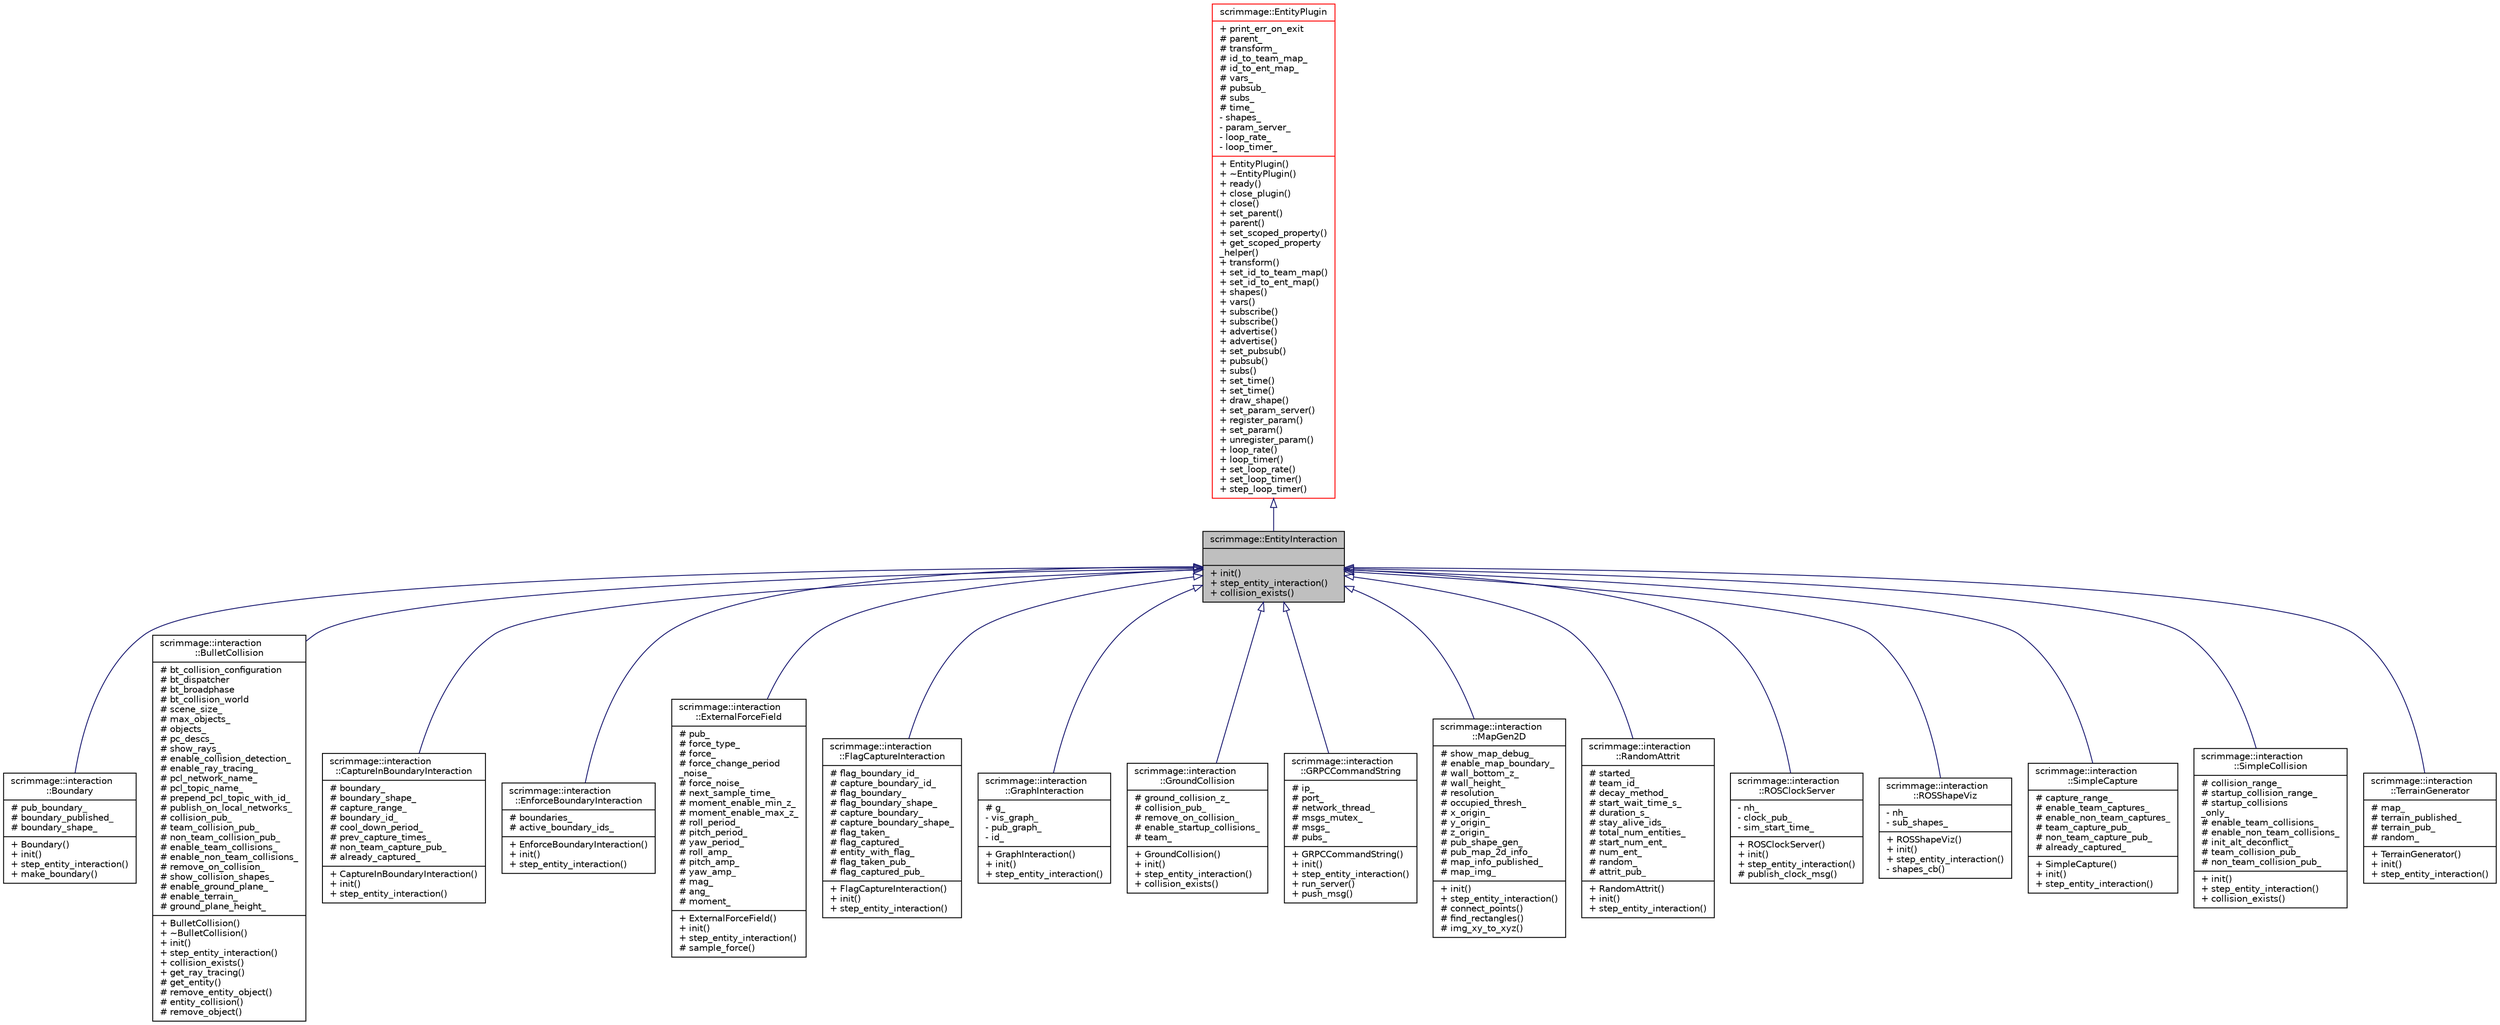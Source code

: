 digraph "scrimmage::EntityInteraction"
{
 // LATEX_PDF_SIZE
  edge [fontname="Helvetica",fontsize="10",labelfontname="Helvetica",labelfontsize="10"];
  node [fontname="Helvetica",fontsize="10",shape=record];
  Node1 [label="{scrimmage::EntityInteraction\n||+ init()\l+ step_entity_interaction()\l+ collision_exists()\l}",height=0.2,width=0.4,color="black", fillcolor="grey75", style="filled", fontcolor="black",tooltip=" "];
  Node2 -> Node1 [dir="back",color="midnightblue",fontsize="10",style="solid",arrowtail="onormal",fontname="Helvetica"];
  Node2 [label="{scrimmage::EntityPlugin\n|+ print_err_on_exit\l# parent_\l# transform_\l# id_to_team_map_\l# id_to_ent_map_\l# vars_\l# pubsub_\l# subs_\l# time_\l- shapes_\l- param_server_\l- loop_rate_\l- loop_timer_\l|+ EntityPlugin()\l+ ~EntityPlugin()\l+ ready()\l+ close_plugin()\l+ close()\l+ set_parent()\l+ parent()\l+ set_scoped_property()\l+ get_scoped_property\l_helper()\l+ transform()\l+ set_id_to_team_map()\l+ set_id_to_ent_map()\l+ shapes()\l+ vars()\l+ subscribe()\l+ subscribe()\l+ advertise()\l+ advertise()\l+ set_pubsub()\l+ pubsub()\l+ subs()\l+ set_time()\l+ set_time()\l+ draw_shape()\l+ set_param_server()\l+ register_param()\l+ set_param()\l+ unregister_param()\l+ loop_rate()\l+ loop_timer()\l+ set_loop_rate()\l+ set_loop_timer()\l+ step_loop_timer()\l}",height=0.2,width=0.4,color="red", fillcolor="white", style="filled",URL="$classscrimmage_1_1EntityPlugin.html",tooltip=" "];
  Node1 -> Node5 [dir="back",color="midnightblue",fontsize="10",style="solid",arrowtail="onormal",fontname="Helvetica"];
  Node5 [label="{scrimmage::interaction\l::Boundary\n|# pub_boundary_\l# boundary_published_\l# boundary_shape_\l|+ Boundary()\l+ init()\l+ step_entity_interaction()\l+ make_boundary()\l}",height=0.2,width=0.4,color="black", fillcolor="white", style="filled",URL="$classscrimmage_1_1interaction_1_1Boundary.html",tooltip=" "];
  Node1 -> Node6 [dir="back",color="midnightblue",fontsize="10",style="solid",arrowtail="onormal",fontname="Helvetica"];
  Node6 [label="{scrimmage::interaction\l::BulletCollision\n|# bt_collision_configuration\l# bt_dispatcher\l# bt_broadphase\l# bt_collision_world\l# scene_size_\l# max_objects_\l# objects_\l# pc_descs_\l# show_rays_\l# enable_collision_detection_\l# enable_ray_tracing_\l# pcl_network_name_\l# pcl_topic_name_\l# prepend_pcl_topic_with_id_\l# publish_on_local_networks_\l# collision_pub_\l# team_collision_pub_\l# non_team_collision_pub_\l# enable_team_collisions_\l# enable_non_team_collisions_\l# remove_on_collision_\l# show_collision_shapes_\l# enable_ground_plane_\l# enable_terrain_\l# ground_plane_height_\l|+ BulletCollision()\l+ ~BulletCollision()\l+ init()\l+ step_entity_interaction()\l+ collision_exists()\l+ get_ray_tracing()\l# get_entity()\l# remove_entity_object()\l# entity_collision()\l# remove_object()\l}",height=0.2,width=0.4,color="black", fillcolor="white", style="filled",URL="$classscrimmage_1_1interaction_1_1BulletCollision.html",tooltip=" "];
  Node1 -> Node7 [dir="back",color="midnightblue",fontsize="10",style="solid",arrowtail="onormal",fontname="Helvetica"];
  Node7 [label="{scrimmage::interaction\l::CaptureInBoundaryInteraction\n|# boundary_\l# boundary_shape_\l# capture_range_\l# boundary_id_\l# cool_down_period_\l# prev_capture_times_\l# non_team_capture_pub_\l# already_captured_\l|+ CaptureInBoundaryInteraction()\l+ init()\l+ step_entity_interaction()\l}",height=0.2,width=0.4,color="black", fillcolor="white", style="filled",URL="$classscrimmage_1_1interaction_1_1CaptureInBoundaryInteraction.html",tooltip=" "];
  Node1 -> Node8 [dir="back",color="midnightblue",fontsize="10",style="solid",arrowtail="onormal",fontname="Helvetica"];
  Node8 [label="{scrimmage::interaction\l::EnforceBoundaryInteraction\n|# boundaries_\l# active_boundary_ids_\l|+ EnforceBoundaryInteraction()\l+ init()\l+ step_entity_interaction()\l}",height=0.2,width=0.4,color="black", fillcolor="white", style="filled",URL="$classscrimmage_1_1interaction_1_1EnforceBoundaryInteraction.html",tooltip=" "];
  Node1 -> Node9 [dir="back",color="midnightblue",fontsize="10",style="solid",arrowtail="onormal",fontname="Helvetica"];
  Node9 [label="{scrimmage::interaction\l::ExternalForceField\n|# pub_\l# force_type_\l# force_\l# force_change_period\l_noise_\l# force_noise_\l# next_sample_time_\l# moment_enable_min_z_\l# moment_enable_max_z_\l# roll_period_\l# pitch_period_\l# yaw_period_\l# roll_amp_\l# pitch_amp_\l# yaw_amp_\l# mag_\l# ang_\l# moment_\l|+ ExternalForceField()\l+ init()\l+ step_entity_interaction()\l# sample_force()\l}",height=0.2,width=0.4,color="black", fillcolor="white", style="filled",URL="$classscrimmage_1_1interaction_1_1ExternalForceField.html",tooltip=" "];
  Node1 -> Node10 [dir="back",color="midnightblue",fontsize="10",style="solid",arrowtail="onormal",fontname="Helvetica"];
  Node10 [label="{scrimmage::interaction\l::FlagCaptureInteraction\n|# flag_boundary_id_\l# capture_boundary_id_\l# flag_boundary_\l# flag_boundary_shape_\l# capture_boundary_\l# capture_boundary_shape_\l# flag_taken_\l# flag_captured_\l# entity_with_flag_\l# flag_taken_pub_\l# flag_captured_pub_\l|+ FlagCaptureInteraction()\l+ init()\l+ step_entity_interaction()\l}",height=0.2,width=0.4,color="black", fillcolor="white", style="filled",URL="$classscrimmage_1_1interaction_1_1FlagCaptureInteraction.html",tooltip=" "];
  Node1 -> Node11 [dir="back",color="midnightblue",fontsize="10",style="solid",arrowtail="onormal",fontname="Helvetica"];
  Node11 [label="{scrimmage::interaction\l::GraphInteraction\n|# g_\l- vis_graph_\l- pub_graph_\l- id_\l|+ GraphInteraction()\l+ init()\l+ step_entity_interaction()\l}",height=0.2,width=0.4,color="black", fillcolor="white", style="filled",URL="$classscrimmage_1_1interaction_1_1GraphInteraction.html",tooltip=" "];
  Node1 -> Node12 [dir="back",color="midnightblue",fontsize="10",style="solid",arrowtail="onormal",fontname="Helvetica"];
  Node12 [label="{scrimmage::interaction\l::GroundCollision\n|# ground_collision_z_\l# collision_pub_\l# remove_on_collision_\l# enable_startup_collisions_\l# team_\l|+ GroundCollision()\l+ init()\l+ step_entity_interaction()\l+ collision_exists()\l}",height=0.2,width=0.4,color="black", fillcolor="white", style="filled",URL="$classscrimmage_1_1interaction_1_1GroundCollision.html",tooltip=" "];
  Node1 -> Node13 [dir="back",color="midnightblue",fontsize="10",style="solid",arrowtail="onormal",fontname="Helvetica"];
  Node13 [label="{scrimmage::interaction\l::GRPCCommandString\n|# ip_\l# port_\l# network_thread_\l# msgs_mutex_\l# msgs_\l# pubs_\l|+ GRPCCommandString()\l+ init()\l+ step_entity_interaction()\l+ run_server()\l+ push_msg()\l}",height=0.2,width=0.4,color="black", fillcolor="white", style="filled",URL="$classscrimmage_1_1interaction_1_1GRPCCommandString.html",tooltip=" "];
  Node1 -> Node14 [dir="back",color="midnightblue",fontsize="10",style="solid",arrowtail="onormal",fontname="Helvetica"];
  Node14 [label="{scrimmage::interaction\l::MapGen2D\n|# show_map_debug_\l# enable_map_boundary_\l# wall_bottom_z_\l# wall_height_\l# resolution_\l# occupied_thresh_\l# x_origin_\l# y_origin_\l# z_origin_\l# pub_shape_gen_\l# pub_map_2d_info_\l# map_info_published_\l# map_img_\l|+ init()\l+ step_entity_interaction()\l# connect_points()\l# find_rectangles()\l# img_xy_to_xyz()\l}",height=0.2,width=0.4,color="black", fillcolor="white", style="filled",URL="$classscrimmage_1_1interaction_1_1MapGen2D.html",tooltip=" "];
  Node1 -> Node15 [dir="back",color="midnightblue",fontsize="10",style="solid",arrowtail="onormal",fontname="Helvetica"];
  Node15 [label="{scrimmage::interaction\l::RandomAttrit\n|# started_\l# team_id_\l# decay_method_\l# start_wait_time_s_\l# duration_s_\l# stay_alive_ids_\l# total_num_entities_\l# start_num_ent_\l# num_ent_\l# random_\l# attrit_pub_\l|+ RandomAttrit()\l+ init()\l+ step_entity_interaction()\l}",height=0.2,width=0.4,color="black", fillcolor="white", style="filled",URL="$classscrimmage_1_1interaction_1_1RandomAttrit.html",tooltip=" "];
  Node1 -> Node16 [dir="back",color="midnightblue",fontsize="10",style="solid",arrowtail="onormal",fontname="Helvetica"];
  Node16 [label="{scrimmage::interaction\l::ROSClockServer\n|- nh_\l- clock_pub_\l- sim_start_time_\l|+ ROSClockServer()\l+ init()\l+ step_entity_interaction()\l# publish_clock_msg()\l}",height=0.2,width=0.4,color="black", fillcolor="white", style="filled",URL="$classscrimmage_1_1interaction_1_1ROSClockServer.html",tooltip=" "];
  Node1 -> Node17 [dir="back",color="midnightblue",fontsize="10",style="solid",arrowtail="onormal",fontname="Helvetica"];
  Node17 [label="{scrimmage::interaction\l::ROSShapeViz\n|- nh_\l- sub_shapes_\l|+ ROSShapeViz()\l+ init()\l+ step_entity_interaction()\l- shapes_cb()\l}",height=0.2,width=0.4,color="black", fillcolor="white", style="filled",URL="$classscrimmage_1_1interaction_1_1ROSShapeViz.html",tooltip=" "];
  Node1 -> Node18 [dir="back",color="midnightblue",fontsize="10",style="solid",arrowtail="onormal",fontname="Helvetica"];
  Node18 [label="{scrimmage::interaction\l::SimpleCapture\n|# capture_range_\l# enable_team_captures_\l# enable_non_team_captures_\l# team_capture_pub_\l# non_team_capture_pub_\l# already_captured_\l|+ SimpleCapture()\l+ init()\l+ step_entity_interaction()\l}",height=0.2,width=0.4,color="black", fillcolor="white", style="filled",URL="$classscrimmage_1_1interaction_1_1SimpleCapture.html",tooltip=" "];
  Node1 -> Node19 [dir="back",color="midnightblue",fontsize="10",style="solid",arrowtail="onormal",fontname="Helvetica"];
  Node19 [label="{scrimmage::interaction\l::SimpleCollision\n|# collision_range_\l# startup_collision_range_\l# startup_collisions\l_only_\l# enable_team_collisions_\l# enable_non_team_collisions_\l# init_alt_deconflict_\l# team_collision_pub_\l# non_team_collision_pub_\l|+ init()\l+ step_entity_interaction()\l+ collision_exists()\l}",height=0.2,width=0.4,color="black", fillcolor="white", style="filled",URL="$classscrimmage_1_1interaction_1_1SimpleCollision.html",tooltip=" "];
  Node1 -> Node20 [dir="back",color="midnightblue",fontsize="10",style="solid",arrowtail="onormal",fontname="Helvetica"];
  Node20 [label="{scrimmage::interaction\l::TerrainGenerator\n|# map_\l# terrain_published_\l# terrain_pub_\l# random_\l|+ TerrainGenerator()\l+ init()\l+ step_entity_interaction()\l}",height=0.2,width=0.4,color="black", fillcolor="white", style="filled",URL="$classscrimmage_1_1interaction_1_1TerrainGenerator.html",tooltip=" "];
}

